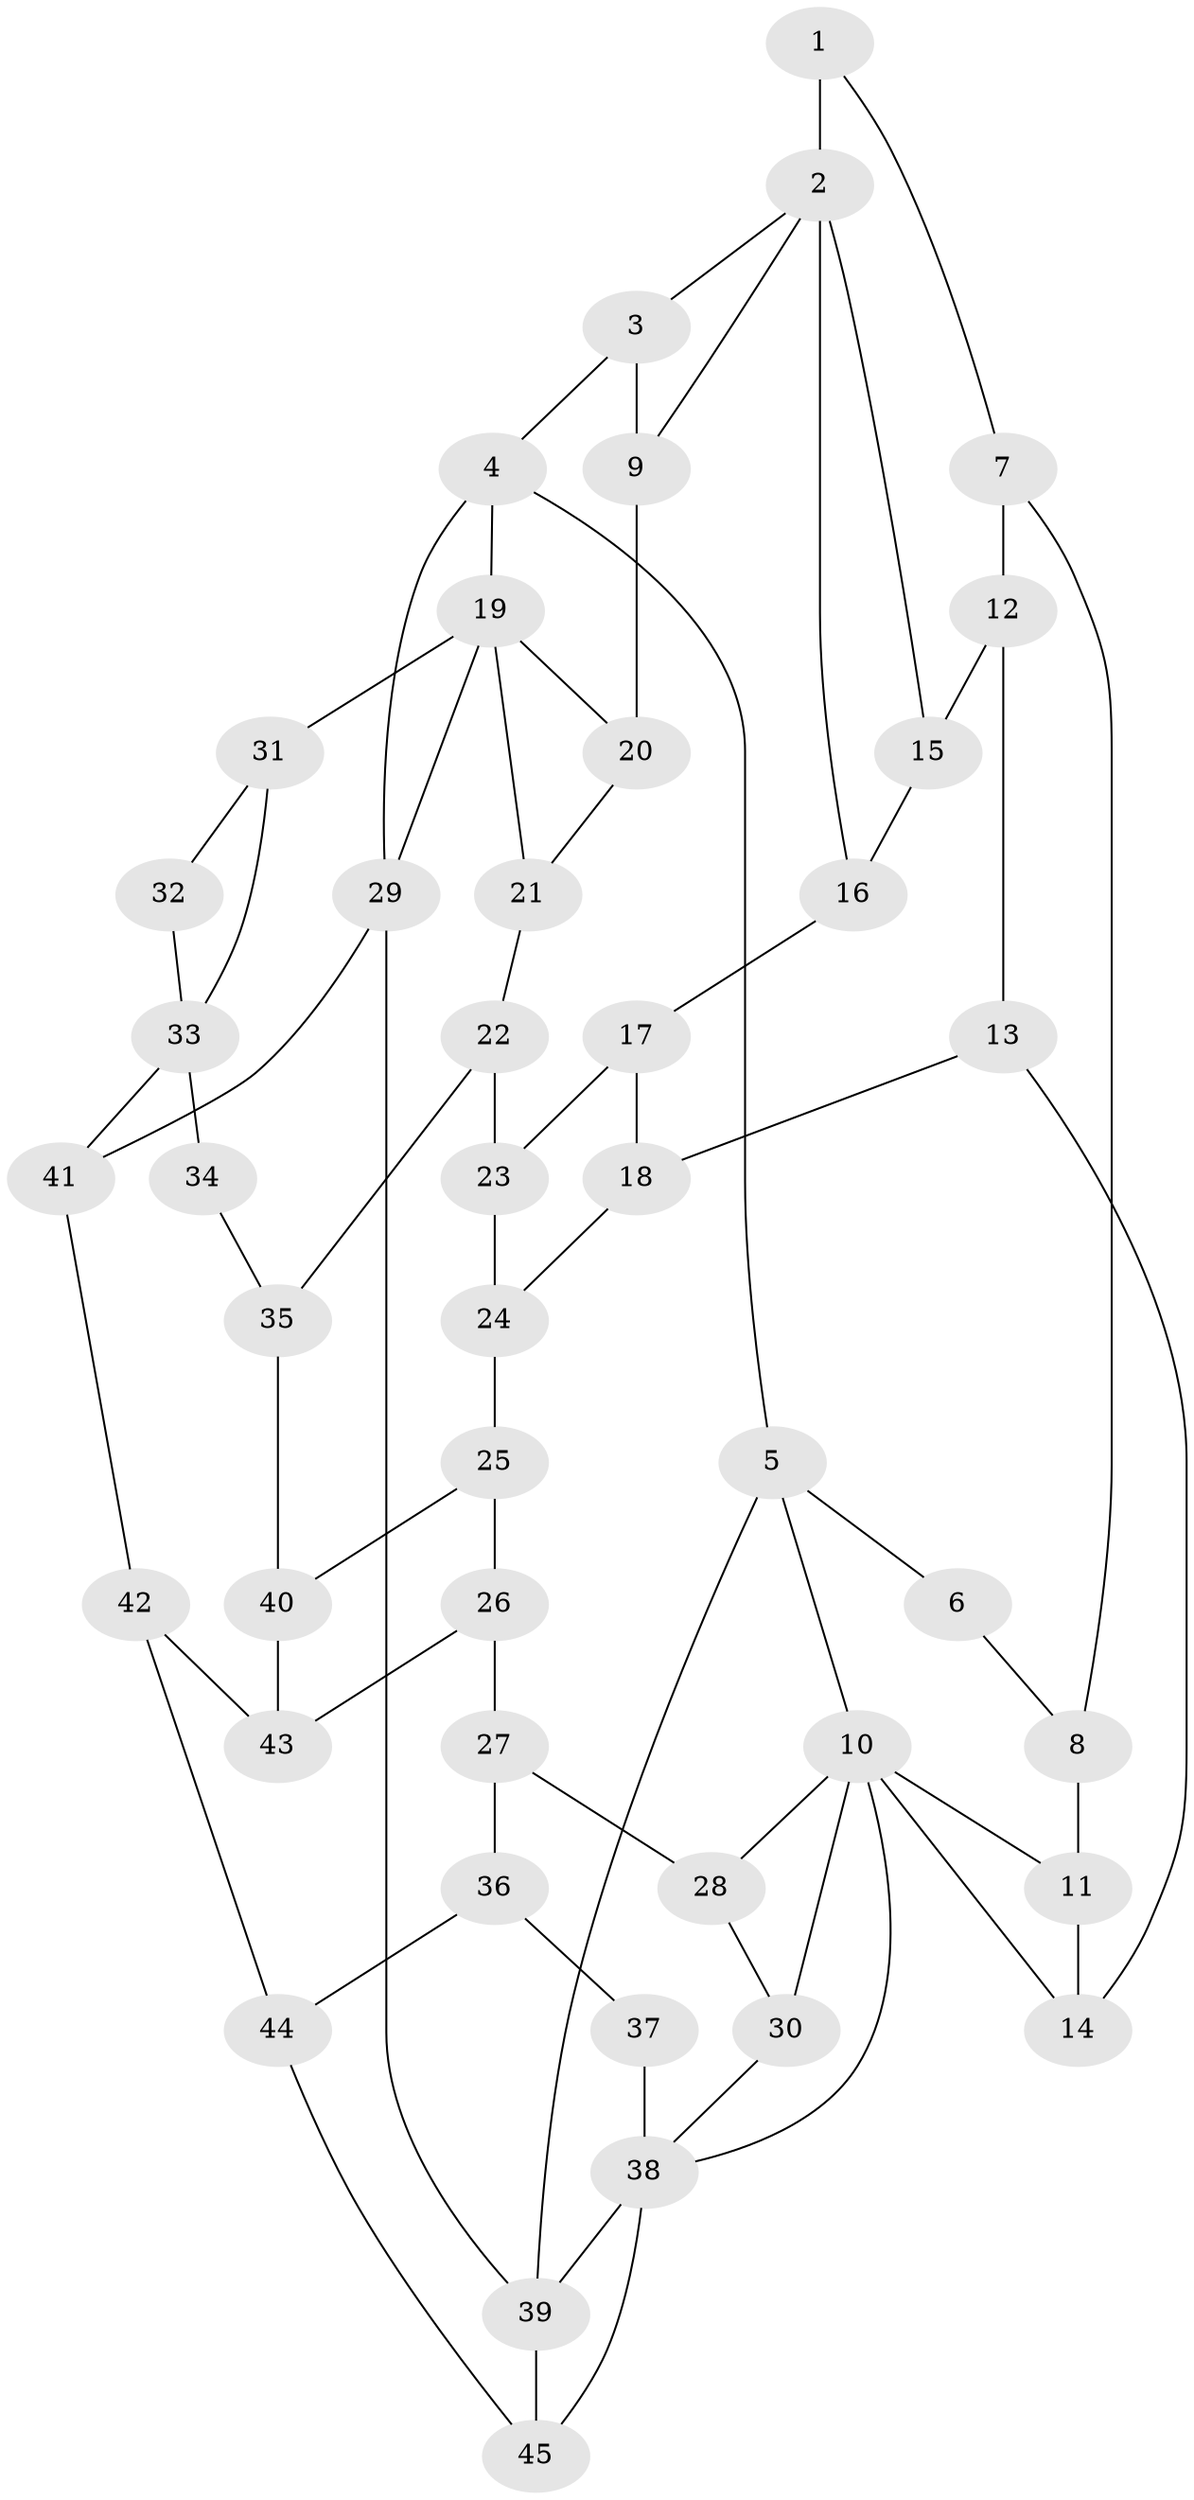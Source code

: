 // original degree distribution, {3: 0.03225806451612903, 4: 0.25806451612903225, 5: 0.4838709677419355, 6: 0.22580645161290322}
// Generated by graph-tools (version 1.1) at 2025/54/03/04/25 22:54:36]
// undirected, 45 vertices, 72 edges
graph export_dot {
  node [color=gray90,style=filled];
  1;
  2;
  3;
  4;
  5;
  6;
  7;
  8;
  9;
  10;
  11;
  12;
  13;
  14;
  15;
  16;
  17;
  18;
  19;
  20;
  21;
  22;
  23;
  24;
  25;
  26;
  27;
  28;
  29;
  30;
  31;
  32;
  33;
  34;
  35;
  36;
  37;
  38;
  39;
  40;
  41;
  42;
  43;
  44;
  45;
  1 -- 2 [weight=2.0];
  1 -- 7 [weight=1.0];
  2 -- 3 [weight=1.0];
  2 -- 9 [weight=1.0];
  2 -- 15 [weight=1.0];
  2 -- 16 [weight=1.0];
  3 -- 4 [weight=1.0];
  3 -- 9 [weight=1.0];
  4 -- 5 [weight=1.0];
  4 -- 19 [weight=1.0];
  4 -- 29 [weight=1.0];
  5 -- 6 [weight=1.0];
  5 -- 10 [weight=1.0];
  5 -- 39 [weight=1.0];
  6 -- 8 [weight=1.0];
  7 -- 8 [weight=1.0];
  7 -- 12 [weight=1.0];
  8 -- 11 [weight=1.0];
  9 -- 20 [weight=1.0];
  10 -- 11 [weight=1.0];
  10 -- 14 [weight=1.0];
  10 -- 28 [weight=1.0];
  10 -- 30 [weight=1.0];
  10 -- 38 [weight=1.0];
  11 -- 14 [weight=1.0];
  12 -- 13 [weight=1.0];
  12 -- 15 [weight=1.0];
  13 -- 14 [weight=1.0];
  13 -- 18 [weight=1.0];
  15 -- 16 [weight=1.0];
  16 -- 17 [weight=1.0];
  17 -- 18 [weight=1.0];
  17 -- 23 [weight=1.0];
  18 -- 24 [weight=1.0];
  19 -- 20 [weight=1.0];
  19 -- 21 [weight=1.0];
  19 -- 29 [weight=1.0];
  19 -- 31 [weight=2.0];
  20 -- 21 [weight=1.0];
  21 -- 22 [weight=1.0];
  22 -- 23 [weight=1.0];
  22 -- 35 [weight=1.0];
  23 -- 24 [weight=1.0];
  24 -- 25 [weight=1.0];
  25 -- 26 [weight=1.0];
  25 -- 40 [weight=1.0];
  26 -- 27 [weight=1.0];
  26 -- 43 [weight=1.0];
  27 -- 28 [weight=1.0];
  27 -- 36 [weight=1.0];
  28 -- 30 [weight=1.0];
  29 -- 39 [weight=1.0];
  29 -- 41 [weight=1.0];
  30 -- 38 [weight=1.0];
  31 -- 32 [weight=1.0];
  31 -- 33 [weight=1.0];
  32 -- 33 [weight=2.0];
  33 -- 34 [weight=2.0];
  33 -- 41 [weight=1.0];
  34 -- 35 [weight=1.0];
  35 -- 40 [weight=1.0];
  36 -- 37 [weight=1.0];
  36 -- 44 [weight=1.0];
  37 -- 38 [weight=2.0];
  38 -- 39 [weight=1.0];
  38 -- 45 [weight=1.0];
  39 -- 45 [weight=1.0];
  40 -- 43 [weight=1.0];
  41 -- 42 [weight=1.0];
  42 -- 43 [weight=1.0];
  42 -- 44 [weight=1.0];
  44 -- 45 [weight=1.0];
}
